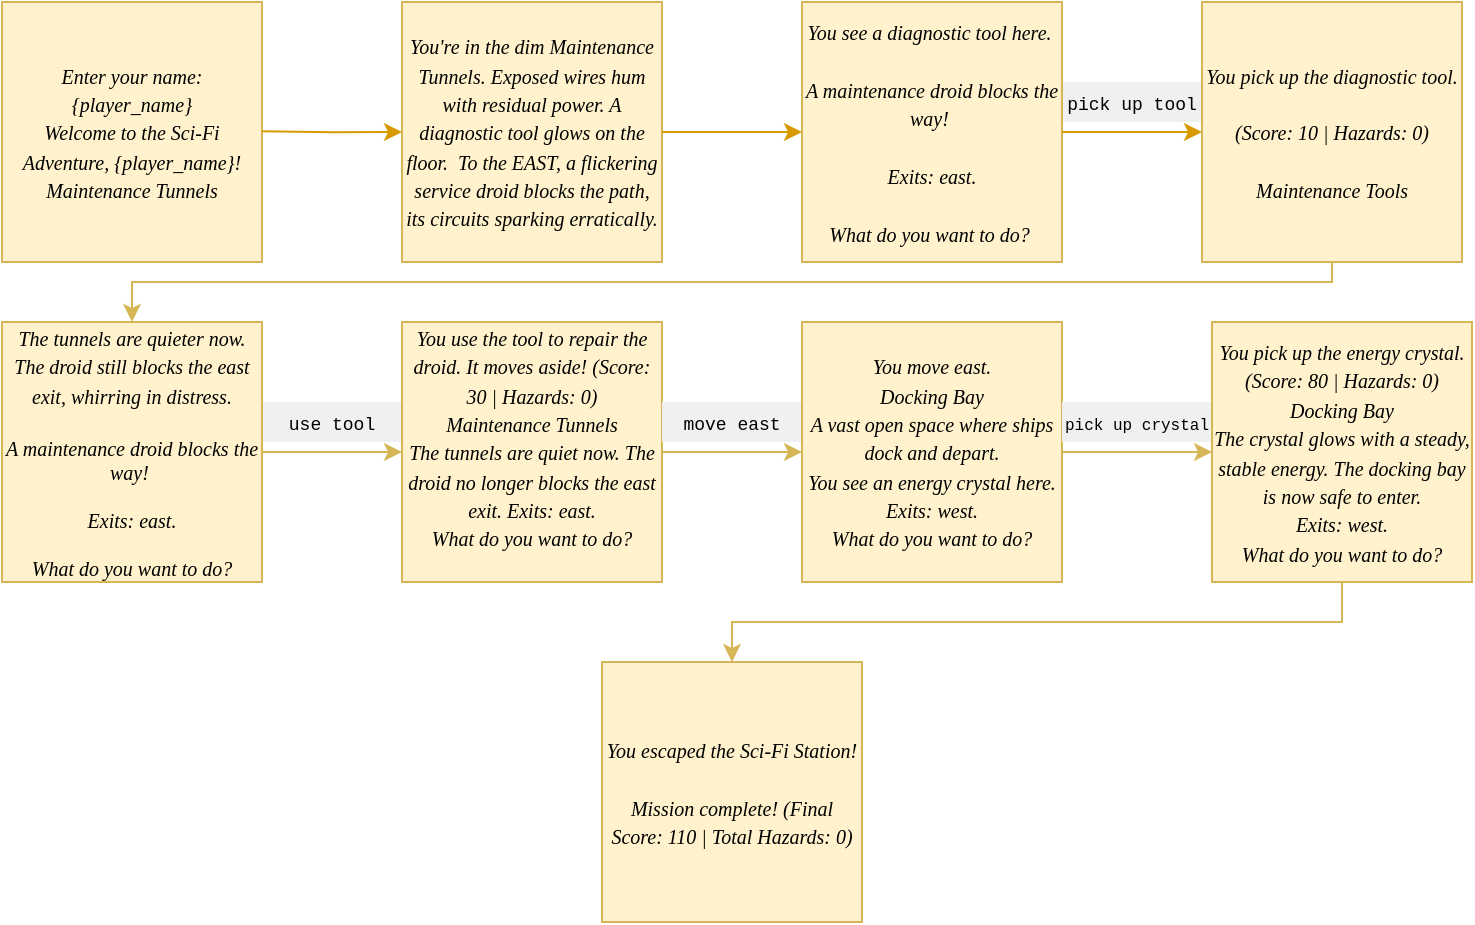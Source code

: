 <mxfile version="27.1.6">
  <diagram name="Page-1" id="2VNvsaiyCYB8qkoAZ7Qa">
    <mxGraphModel dx="1100" dy="1914" grid="1" gridSize="10" guides="1" tooltips="1" connect="1" arrows="1" fold="1" page="1" pageScale="1" pageWidth="827" pageHeight="1169" math="0" shadow="0">
      <root>
        <mxCell id="0" />
        <mxCell id="1" parent="0" />
        <mxCell id="IjzhqkyLmClslWE1_LPw-7" value="&lt;font face=&quot;Courier New&quot; style=&quot;font-size: 9px;&quot;&gt;pick up tool&lt;/font&gt;" style="text;html=1;align=center;verticalAlign=middle;whiteSpace=wrap;rounded=0;fillColor=#EFF1F0;" parent="1" vertex="1">
          <mxGeometry x="560" y="-1020" width="70" height="20" as="geometry" />
        </mxCell>
        <mxCell id="2lqT7FHwx7aPYU6H5I6q-1" value="&lt;div&gt;&lt;font face=&quot;quote cj&quot;&gt;&lt;span style=&quot;font-size: 10px;&quot;&gt;&lt;i&gt;Enter your name: {player_name}&lt;/i&gt;&lt;/span&gt;&lt;/font&gt;&lt;/div&gt;&lt;div&gt;&lt;font face=&quot;quote cj&quot;&gt;&lt;span style=&quot;font-size: 10px;&quot;&gt;&lt;i&gt;Welcome to the Sci-Fi Adventure, {player_name}!&lt;/i&gt;&lt;/span&gt;&lt;/font&gt;&lt;/div&gt;&lt;div&gt;&lt;i style=&quot;font-family: &amp;quot;quote cj&amp;quot;; font-size: 10px;&quot;&gt;Maintenance Tunnels&lt;/i&gt;&lt;/div&gt;" style="whiteSpace=wrap;html=1;aspect=fixed;fillColor=#fff2cc;strokeColor=#d6b656;" parent="1" vertex="1">
          <mxGeometry x="30" y="-1060" width="130" height="130" as="geometry" />
        </mxCell>
        <mxCell id="2lqT7FHwx7aPYU6H5I6q-2" value="&lt;font face=&quot;quote cj&quot;&gt;&lt;span style=&quot;font-size: 10px;&quot;&gt;&lt;i&gt;You&#39;re in the dim Maintenance Tunnels. Exposed wires hum with residual power. A diagnostic tool glows on the floor.&amp;nbsp;&amp;nbsp;To the EAST, a flickering service droid blocks the path, its circuits sparking erratically.&lt;/i&gt;&lt;/span&gt;&lt;/font&gt;" style="whiteSpace=wrap;html=1;aspect=fixed;fillColor=#fff2cc;strokeColor=#d6b656;" parent="1" vertex="1">
          <mxGeometry x="230" y="-1060" width="130" height="130" as="geometry" />
        </mxCell>
        <mxCell id="2lqT7FHwx7aPYU6H5I6q-4" style="edgeStyle=orthogonalEdgeStyle;rounded=0;orthogonalLoop=1;jettySize=auto;html=1;fillColor=#ffe6cc;strokeColor=#d79b00;entryX=0;entryY=0.5;entryDx=0;entryDy=0;" parent="1" target="2lqT7FHwx7aPYU6H5I6q-2" edge="1">
          <mxGeometry relative="1" as="geometry">
            <mxPoint x="200" y="-995" as="targetPoint" />
            <mxPoint x="160" y="-995.38" as="sourcePoint" />
          </mxGeometry>
        </mxCell>
        <mxCell id="2lqT7FHwx7aPYU6H5I6q-5" value="&lt;div&gt;&lt;font face=&quot;quote cj&quot;&gt;&lt;span style=&quot;font-size: 10px;&quot;&gt;&lt;i&gt;You see a diagnostic tool here.&amp;nbsp;&lt;/i&gt;&lt;/span&gt;&lt;/font&gt;&lt;/div&gt;&lt;div&gt;&lt;font face=&quot;quote cj&quot;&gt;&lt;span style=&quot;font-size: 10px;&quot;&gt;&lt;i&gt;&lt;br&gt;&lt;/i&gt;&lt;/span&gt;&lt;/font&gt;&lt;/div&gt;&lt;div&gt;&lt;font face=&quot;quote cj&quot;&gt;&lt;span style=&quot;font-size: 10px;&quot;&gt;&lt;i&gt;A maintenance droid blocks the way!&amp;nbsp;&lt;/i&gt;&lt;/span&gt;&lt;/font&gt;&lt;/div&gt;&lt;div&gt;&lt;font face=&quot;quote cj&quot;&gt;&lt;span style=&quot;font-size: 10px;&quot;&gt;&lt;i&gt;&lt;br&gt;&lt;/i&gt;&lt;/span&gt;&lt;/font&gt;&lt;/div&gt;&lt;div&gt;&lt;font face=&quot;quote cj&quot;&gt;&lt;span style=&quot;font-size: 10px;&quot;&gt;&lt;i&gt;Exits: east.&lt;/i&gt;&lt;/span&gt;&lt;/font&gt;&lt;/div&gt;&lt;div&gt;&lt;font face=&quot;quote cj&quot;&gt;&lt;span style=&quot;font-size: 10px;&quot;&gt;&lt;i&gt;&lt;br&gt;&lt;/i&gt;&lt;/span&gt;&lt;/font&gt;&lt;/div&gt;&lt;div&gt;&lt;font face=&quot;quote cj&quot;&gt;&lt;span style=&quot;font-size: 10px;&quot;&gt;&lt;i&gt;What do you want to do?&amp;nbsp;&lt;/i&gt;&lt;/span&gt;&lt;/font&gt;&lt;/div&gt;" style="whiteSpace=wrap;html=1;aspect=fixed;fillColor=#fff2cc;strokeColor=#d6b656;" parent="1" vertex="1">
          <mxGeometry x="430" y="-1060" width="130" height="130" as="geometry" />
        </mxCell>
        <mxCell id="2lqT7FHwx7aPYU6H5I6q-7" style="edgeStyle=orthogonalEdgeStyle;rounded=0;orthogonalLoop=1;jettySize=auto;html=1;fillColor=#ffe6cc;strokeColor=#d79b00;entryX=0;entryY=0.5;entryDx=0;entryDy=0;exitX=1;exitY=0.5;exitDx=0;exitDy=0;" parent="1" source="2lqT7FHwx7aPYU6H5I6q-2" target="2lqT7FHwx7aPYU6H5I6q-5" edge="1">
          <mxGeometry relative="1" as="geometry">
            <mxPoint x="460" y="-999.62" as="targetPoint" />
            <mxPoint x="390" y="-1000" as="sourcePoint" />
          </mxGeometry>
        </mxCell>
        <mxCell id="2lqT7FHwx7aPYU6H5I6q-8" style="edgeStyle=orthogonalEdgeStyle;rounded=0;orthogonalLoop=1;jettySize=auto;html=1;fillColor=#ffe6cc;strokeColor=#d79b00;exitX=1;exitY=0.5;exitDx=0;exitDy=0;entryX=0;entryY=0.5;entryDx=0;entryDy=0;" parent="1" source="2lqT7FHwx7aPYU6H5I6q-5" target="2lqT7FHwx7aPYU6H5I6q-29" edge="1">
          <mxGeometry relative="1" as="geometry">
            <mxPoint x="632.34" y="-1000.2" as="targetPoint" />
            <mxPoint x="630" y="-970" as="sourcePoint" />
          </mxGeometry>
        </mxCell>
        <mxCell id="2lqT7FHwx7aPYU6H5I6q-22" style="edgeStyle=orthogonalEdgeStyle;rounded=0;orthogonalLoop=1;jettySize=auto;html=1;fillColor=#fff2cc;strokeColor=#d6b656;" parent="1" target="2lqT7FHwx7aPYU6H5I6q-16" edge="1">
          <mxGeometry relative="1" as="geometry">
            <mxPoint x="695.0" y="-930" as="sourcePoint" />
            <Array as="points">
              <mxPoint x="95" y="-920" />
            </Array>
          </mxGeometry>
        </mxCell>
        <mxCell id="2lqT7FHwx7aPYU6H5I6q-13" value="&lt;font face=&quot;Courier New&quot; style=&quot;font-size: 9px;&quot;&gt;use tool&lt;/font&gt;" style="text;html=1;align=center;verticalAlign=middle;whiteSpace=wrap;rounded=0;fillColor=#EFF1F0;" parent="1" vertex="1">
          <mxGeometry x="160" y="-860" width="70" height="20" as="geometry" />
        </mxCell>
        <mxCell id="2lqT7FHwx7aPYU6H5I6q-21" style="edgeStyle=orthogonalEdgeStyle;rounded=0;orthogonalLoop=1;jettySize=auto;html=1;entryX=0;entryY=0.5;entryDx=0;entryDy=0;fillColor=#fff2cc;strokeColor=#d6b656;" parent="1" source="2lqT7FHwx7aPYU6H5I6q-15" target="2lqT7FHwx7aPYU6H5I6q-24" edge="1">
          <mxGeometry relative="1" as="geometry">
            <mxPoint x="430" y="-835" as="targetPoint" />
          </mxGeometry>
        </mxCell>
        <mxCell id="2lqT7FHwx7aPYU6H5I6q-15" value="&lt;div&gt;&lt;font face=&quot;quote cj&quot;&gt;&lt;span style=&quot;font-size: 10px;&quot;&gt;&lt;i&gt;You use the tool to repair the droid. It moves aside! (Score: 30 | Hazards: 0)&lt;/i&gt;&lt;/span&gt;&lt;/font&gt;&lt;/div&gt;&lt;div&gt;&lt;font face=&quot;quote cj&quot;&gt;&lt;i style=&quot;&quot;&gt;&lt;span style=&quot;font-size: 10px;&quot;&gt;Maintenance Tunnels&lt;/span&gt;&lt;br&gt;&lt;div style=&quot;&quot;&gt;&lt;span style=&quot;font-size: 10px;&quot;&gt;The tunnels are quiet now. The droid no longer blocks the east exit.&amp;nbsp;&lt;/span&gt;&lt;span style=&quot;font-size: 10px; background-color: transparent; color: light-dark(rgb(0, 0, 0), rgb(255, 255, 255));&quot;&gt;Exits: east.&lt;/span&gt;&lt;/div&gt;&lt;div style=&quot;&quot;&gt;&lt;span style=&quot;font-size: 10px;&quot;&gt;What do you want to do?&lt;/span&gt;&lt;/div&gt;&lt;br&gt;&lt;/i&gt;&lt;/font&gt;&lt;/div&gt;" style="whiteSpace=wrap;html=1;aspect=fixed;fillColor=#fff2cc;strokeColor=#d6b656;" parent="1" vertex="1">
          <mxGeometry x="230" y="-900" width="130" height="130" as="geometry" />
        </mxCell>
        <mxCell id="2lqT7FHwx7aPYU6H5I6q-18" style="edgeStyle=orthogonalEdgeStyle;rounded=0;orthogonalLoop=1;jettySize=auto;html=1;entryX=0;entryY=0.5;entryDx=0;entryDy=0;fillColor=#fff2cc;strokeColor=#d6b656;" parent="1" source="2lqT7FHwx7aPYU6H5I6q-16" target="2lqT7FHwx7aPYU6H5I6q-15" edge="1">
          <mxGeometry relative="1" as="geometry" />
        </mxCell>
        <mxCell id="2lqT7FHwx7aPYU6H5I6q-16" value="&lt;font face=&quot;quote cj&quot;&gt;&lt;span style=&quot;font-size: 10px;&quot;&gt;&lt;i&gt;The tunnels are quieter now. The droid still blocks the east exit, whirring in distress.&lt;br&gt;&lt;br&gt;&lt;/i&gt;&lt;/span&gt;&lt;/font&gt;&lt;div&gt;&lt;font face=&quot;quote cj&quot;&gt;&lt;span style=&quot;font-size: 10px;&quot;&gt;&lt;i&gt;&lt;div style=&quot;&quot;&gt;A maintenance droid blocks the way!&amp;nbsp;&lt;/div&gt;&lt;div style=&quot;&quot;&gt;&lt;br&gt;&lt;/div&gt;&lt;div style=&quot;&quot;&gt;Exits: east.&lt;/div&gt;&lt;div style=&quot;&quot;&gt;&lt;br&gt;&lt;/div&gt;&lt;div style=&quot;&quot;&gt;What do you want to do?&lt;/div&gt;&lt;/i&gt;&lt;/span&gt;&lt;/font&gt;&lt;/div&gt;" style="whiteSpace=wrap;html=1;aspect=fixed;fillColor=#fff2cc;strokeColor=#d6b656;" parent="1" vertex="1">
          <mxGeometry x="30" y="-900" width="130" height="130" as="geometry" />
        </mxCell>
        <mxCell id="2lqT7FHwx7aPYU6H5I6q-19" value="&lt;font face=&quot;Courier New&quot; style=&quot;font-size: 9px;&quot;&gt;move east&lt;/font&gt;" style="text;html=1;align=center;verticalAlign=middle;whiteSpace=wrap;rounded=0;fillColor=#EFF1F0;" parent="1" vertex="1">
          <mxGeometry x="360" y="-860" width="70" height="20" as="geometry" />
        </mxCell>
        <mxCell id="2lqT7FHwx7aPYU6H5I6q-30" style="edgeStyle=orthogonalEdgeStyle;rounded=0;orthogonalLoop=1;jettySize=auto;html=1;fillColor=#fff2cc;strokeColor=#d6b656;entryX=0;entryY=0.5;entryDx=0;entryDy=0;" parent="1" source="2lqT7FHwx7aPYU6H5I6q-24" target="2lqT7FHwx7aPYU6H5I6q-32" edge="1">
          <mxGeometry relative="1" as="geometry">
            <mxPoint x="640" y="-835" as="targetPoint" />
          </mxGeometry>
        </mxCell>
        <mxCell id="2lqT7FHwx7aPYU6H5I6q-24" value="&lt;div&gt;&lt;font face=&quot;quote cj&quot;&gt;&lt;span style=&quot;font-size: 10px;&quot;&gt;&lt;i&gt;You move east.&lt;br&gt;Docking Bay&lt;br&gt;A vast open space where ships dock and depart.&lt;br&gt;You see an energy crystal here.&lt;br&gt;Exits: west.&lt;br&gt;What do you want to do?&lt;/i&gt;&lt;/span&gt;&lt;/font&gt;&lt;/div&gt;" style="whiteSpace=wrap;html=1;aspect=fixed;fillColor=#fff2cc;strokeColor=#d6b656;" parent="1" vertex="1">
          <mxGeometry x="430" y="-900" width="130" height="130" as="geometry" />
        </mxCell>
        <mxCell id="2lqT7FHwx7aPYU6H5I6q-27" value="&lt;font face=&quot;Courier New&quot; style=&quot;font-size: 8px;&quot;&gt;pick up crystal&lt;/font&gt;" style="text;html=1;align=center;verticalAlign=middle;whiteSpace=wrap;rounded=0;fillColor=#EFF1F0;" parent="1" vertex="1">
          <mxGeometry x="560" y="-860" width="75" height="20" as="geometry" />
        </mxCell>
        <mxCell id="2lqT7FHwx7aPYU6H5I6q-29" value="&lt;div&gt;&lt;font face=&quot;quote cj&quot;&gt;&lt;span style=&quot;font-size: 10px;&quot;&gt;&lt;i&gt;You pick up the diagnostic tool.&lt;br&gt;&lt;br&gt;(Score: 10 | Hazards: 0)&lt;br&gt;&lt;br&gt;Maintenance Tools&lt;/i&gt;&lt;/span&gt;&lt;/font&gt;&lt;/div&gt;" style="whiteSpace=wrap;html=1;aspect=fixed;fillColor=#fff2cc;strokeColor=#d6b656;" parent="1" vertex="1">
          <mxGeometry x="630" y="-1060" width="130" height="130" as="geometry" />
        </mxCell>
        <mxCell id="6TAB7N-lBb667xj3ByWY-5" style="edgeStyle=orthogonalEdgeStyle;rounded=0;orthogonalLoop=1;jettySize=auto;html=1;fillColor=#fff2cc;strokeColor=#d6b656;" edge="1" parent="1" source="2lqT7FHwx7aPYU6H5I6q-32" target="6TAB7N-lBb667xj3ByWY-3">
          <mxGeometry relative="1" as="geometry">
            <Array as="points">
              <mxPoint x="700" y="-750" />
              <mxPoint x="395" y="-750" />
            </Array>
          </mxGeometry>
        </mxCell>
        <mxCell id="2lqT7FHwx7aPYU6H5I6q-32" value="&lt;div&gt;&lt;font face=&quot;quote cj&quot;&gt;&lt;i style=&quot;&quot;&gt;&lt;span style=&quot;font-size: 10px;&quot;&gt;You pick up the energy crystal.(Score: 80 | Hazards: 0)&lt;/span&gt;&lt;br&gt;&lt;span style=&quot;font-size: 10px;&quot;&gt;Docking Bay&lt;/span&gt;&lt;br&gt;&lt;span style=&quot;font-size: 10px;&quot;&gt;The crystal glows with a steady, stable energy. The docking bay is now safe to enter.&lt;br&gt;Exits: west.&lt;/span&gt;&lt;br&gt;&lt;span style=&quot;font-size: 10px;&quot;&gt;What do you want to do?&lt;/span&gt;&lt;/i&gt;&lt;/font&gt;&lt;/div&gt;" style="whiteSpace=wrap;html=1;aspect=fixed;fillColor=#fff2cc;strokeColor=#d6b656;" parent="1" vertex="1">
          <mxGeometry x="635" y="-900" width="130" height="130" as="geometry" />
        </mxCell>
        <mxCell id="6TAB7N-lBb667xj3ByWY-3" value="&lt;div&gt;&lt;font face=&quot;quote cj&quot;&gt;&lt;i style=&quot;&quot;&gt;&lt;span style=&quot;font-size: 10px;&quot;&gt;You escaped the Sci-Fi Station!&lt;/span&gt;&lt;br&gt;&lt;br&gt;&lt;span style=&quot;font-size: 10px;&quot;&gt;Mission complete! (Final Score: 110 | Total Hazards: 0)&lt;/span&gt;&lt;/i&gt;&lt;/font&gt;&lt;/div&gt;" style="whiteSpace=wrap;html=1;aspect=fixed;fillColor=#fff2cc;strokeColor=#d6b656;" vertex="1" parent="1">
          <mxGeometry x="330" y="-730" width="130" height="130" as="geometry" />
        </mxCell>
      </root>
    </mxGraphModel>
  </diagram>
</mxfile>
